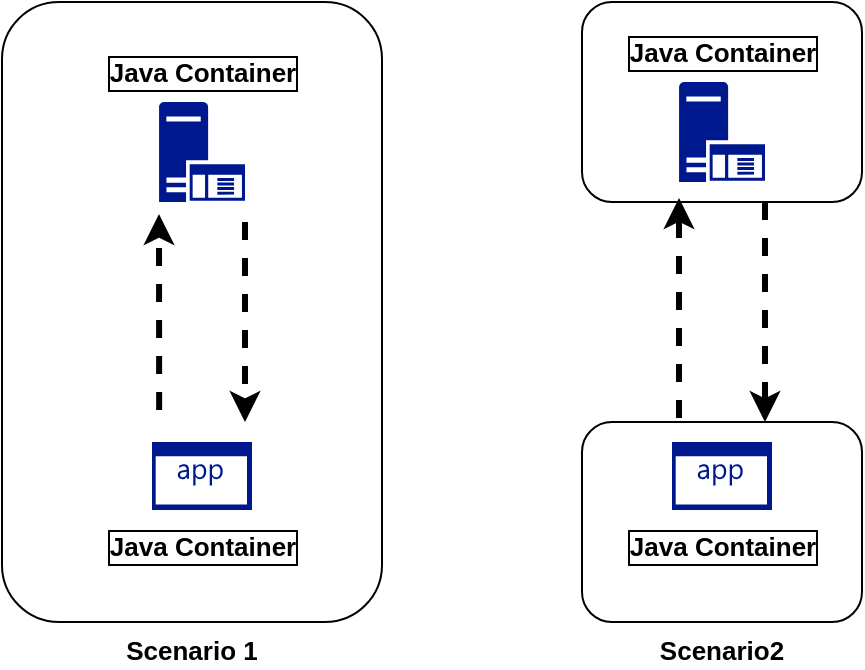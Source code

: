 <mxfile version="24.7.17">
  <diagram name="Page-1" id="6RMEfRpEJFrlvqFbWgGQ">
    <mxGraphModel dx="1050" dy="563" grid="1" gridSize="10" guides="1" tooltips="1" connect="1" arrows="1" fold="1" page="1" pageScale="1" pageWidth="827" pageHeight="1169" math="0" shadow="0">
      <root>
        <mxCell id="0" />
        <mxCell id="1" parent="0" />
        <mxCell id="f6e6Iaz1Mquv8mcxExit-1" value="Scenario 1" style="rounded=1;whiteSpace=wrap;html=1;fontSize=13;fontStyle=1;labelPosition=center;verticalLabelPosition=bottom;align=center;verticalAlign=top;" vertex="1" parent="1">
          <mxGeometry x="180" y="100" width="190" height="310" as="geometry" />
        </mxCell>
        <mxCell id="f6e6Iaz1Mquv8mcxExit-2" value="" style="rounded=1;whiteSpace=wrap;html=1;" vertex="1" parent="1">
          <mxGeometry x="470" y="100" width="140" height="100" as="geometry" />
        </mxCell>
        <mxCell id="f6e6Iaz1Mquv8mcxExit-3" value="Scenario2" style="rounded=1;whiteSpace=wrap;html=1;fontStyle=1;fontSize=13;labelPosition=center;verticalLabelPosition=bottom;align=center;verticalAlign=top;" vertex="1" parent="1">
          <mxGeometry x="470" y="310" width="140" height="100" as="geometry" />
        </mxCell>
        <mxCell id="f6e6Iaz1Mquv8mcxExit-6" value="Java Container" style="sketch=0;aspect=fixed;pointerEvents=1;shadow=0;dashed=0;html=1;strokeColor=none;labelPosition=center;verticalLabelPosition=top;verticalAlign=bottom;align=center;fillColor=#00188D;shape=mxgraph.mscae.enterprise.application_server;fontStyle=1;fontSize=13;textShadow=0;labelBorderColor=default;labelBackgroundColor=none;spacing=5;" vertex="1" parent="1">
          <mxGeometry x="258.5" y="150" width="43" height="50" as="geometry" />
        </mxCell>
        <mxCell id="f6e6Iaz1Mquv8mcxExit-7" value="Java Container" style="sketch=0;aspect=fixed;pointerEvents=1;shadow=0;dashed=0;html=1;strokeColor=none;labelPosition=center;verticalLabelPosition=bottom;verticalAlign=top;align=center;fillColor=#00188D;shape=mxgraph.mscae.enterprise.application;fontStyle=1;fontSize=13;labelBorderColor=default;spacing=5;" vertex="1" parent="1">
          <mxGeometry x="255" y="320" width="50" height="34" as="geometry" />
        </mxCell>
        <mxCell id="f6e6Iaz1Mquv8mcxExit-8" value="Java Container" style="sketch=0;aspect=fixed;pointerEvents=1;shadow=0;dashed=0;html=1;strokeColor=none;labelPosition=center;verticalLabelPosition=top;verticalAlign=bottom;align=center;fillColor=#00188D;shape=mxgraph.mscae.enterprise.application_server;fontStyle=1;fontSize=13;textShadow=0;labelBorderColor=default;labelBackgroundColor=none;spacing=5;" vertex="1" parent="1">
          <mxGeometry x="518.5" y="140" width="43" height="50" as="geometry" />
        </mxCell>
        <mxCell id="f6e6Iaz1Mquv8mcxExit-9" value="Java Container" style="sketch=0;aspect=fixed;pointerEvents=1;shadow=0;dashed=0;html=1;strokeColor=none;labelPosition=center;verticalLabelPosition=bottom;verticalAlign=top;align=center;fillColor=#00188D;shape=mxgraph.mscae.enterprise.application;fontStyle=1;fontSize=13;labelBorderColor=default;spacing=5;" vertex="1" parent="1">
          <mxGeometry x="515" y="320" width="50" height="34" as="geometry" />
        </mxCell>
        <mxCell id="f6e6Iaz1Mquv8mcxExit-11" value="" style="shape=image;html=1;verticalAlign=top;verticalLabelPosition=bottom;labelBackgroundColor=#ffffff;imageAspect=0;aspect=fixed;image=https://cdn4.iconfinder.com/data/icons/emoticons-filled-two-color/614/1083_-_Alien-128.png" vertex="1" parent="1">
          <mxGeometry x="180" y="225" width="60" height="60" as="geometry" />
        </mxCell>
        <mxCell id="f6e6Iaz1Mquv8mcxExit-12" value="" style="shape=image;html=1;verticalAlign=top;verticalLabelPosition=bottom;labelBackgroundColor=#ffffff;imageAspect=0;aspect=fixed;image=https://cdn4.iconfinder.com/data/icons/emoticons-filled-two-color/614/1083_-_Alien-128.png" vertex="1" parent="1">
          <mxGeometry x="470" y="310" width="30" height="30" as="geometry" />
        </mxCell>
        <mxCell id="f6e6Iaz1Mquv8mcxExit-14" value="" style="endArrow=classic;html=1;rounded=0;entryX=0.25;entryY=1;entryDx=0;entryDy=0;exitX=0.25;exitY=0;exitDx=0;exitDy=0;horizontal=1;fontSize=12;dashed=1;strokeWidth=3;endFill=1;" edge="1" parent="1">
          <mxGeometry width="50" height="50" relative="1" as="geometry">
            <mxPoint x="518.5" y="308" as="sourcePoint" />
            <mxPoint x="518.5" y="198" as="targetPoint" />
          </mxGeometry>
        </mxCell>
        <mxCell id="f6e6Iaz1Mquv8mcxExit-15" value="" style="endArrow=classic;html=1;rounded=0;exitX=0.25;exitY=0;exitDx=0;exitDy=0;horizontal=1;fontSize=12;dashed=1;strokeWidth=3;endFill=1;entryX=0.333;entryY=0.355;entryDx=0;entryDy=0;entryPerimeter=0;" edge="1" parent="1">
          <mxGeometry width="50" height="50" relative="1" as="geometry">
            <mxPoint x="258.58" y="303.98" as="sourcePoint" />
            <mxPoint x="258.5" y="206.03" as="targetPoint" />
          </mxGeometry>
        </mxCell>
        <mxCell id="f6e6Iaz1Mquv8mcxExit-16" value="" style="endArrow=classic;html=1;rounded=0;entryX=0.75;entryY=0;entryDx=0;entryDy=0;exitX=0.75;exitY=1;exitDx=0;exitDy=0;horizontal=1;fontSize=12;dashed=1;strokeWidth=3;endFill=1;" edge="1" parent="1">
          <mxGeometry width="50" height="50" relative="1" as="geometry">
            <mxPoint x="561.5" y="200" as="sourcePoint" />
            <mxPoint x="561.5" y="310" as="targetPoint" />
          </mxGeometry>
        </mxCell>
        <mxCell id="f6e6Iaz1Mquv8mcxExit-17" value="" style="endArrow=classic;html=1;rounded=0;exitX=0.75;exitY=1;exitDx=0;exitDy=0;horizontal=1;fontSize=12;dashed=1;strokeWidth=3;endFill=1;" edge="1" parent="1">
          <mxGeometry width="50" height="50" relative="1" as="geometry">
            <mxPoint x="301.5" y="210" as="sourcePoint" />
            <mxPoint x="301.5" y="310" as="targetPoint" />
          </mxGeometry>
        </mxCell>
      </root>
    </mxGraphModel>
  </diagram>
</mxfile>
